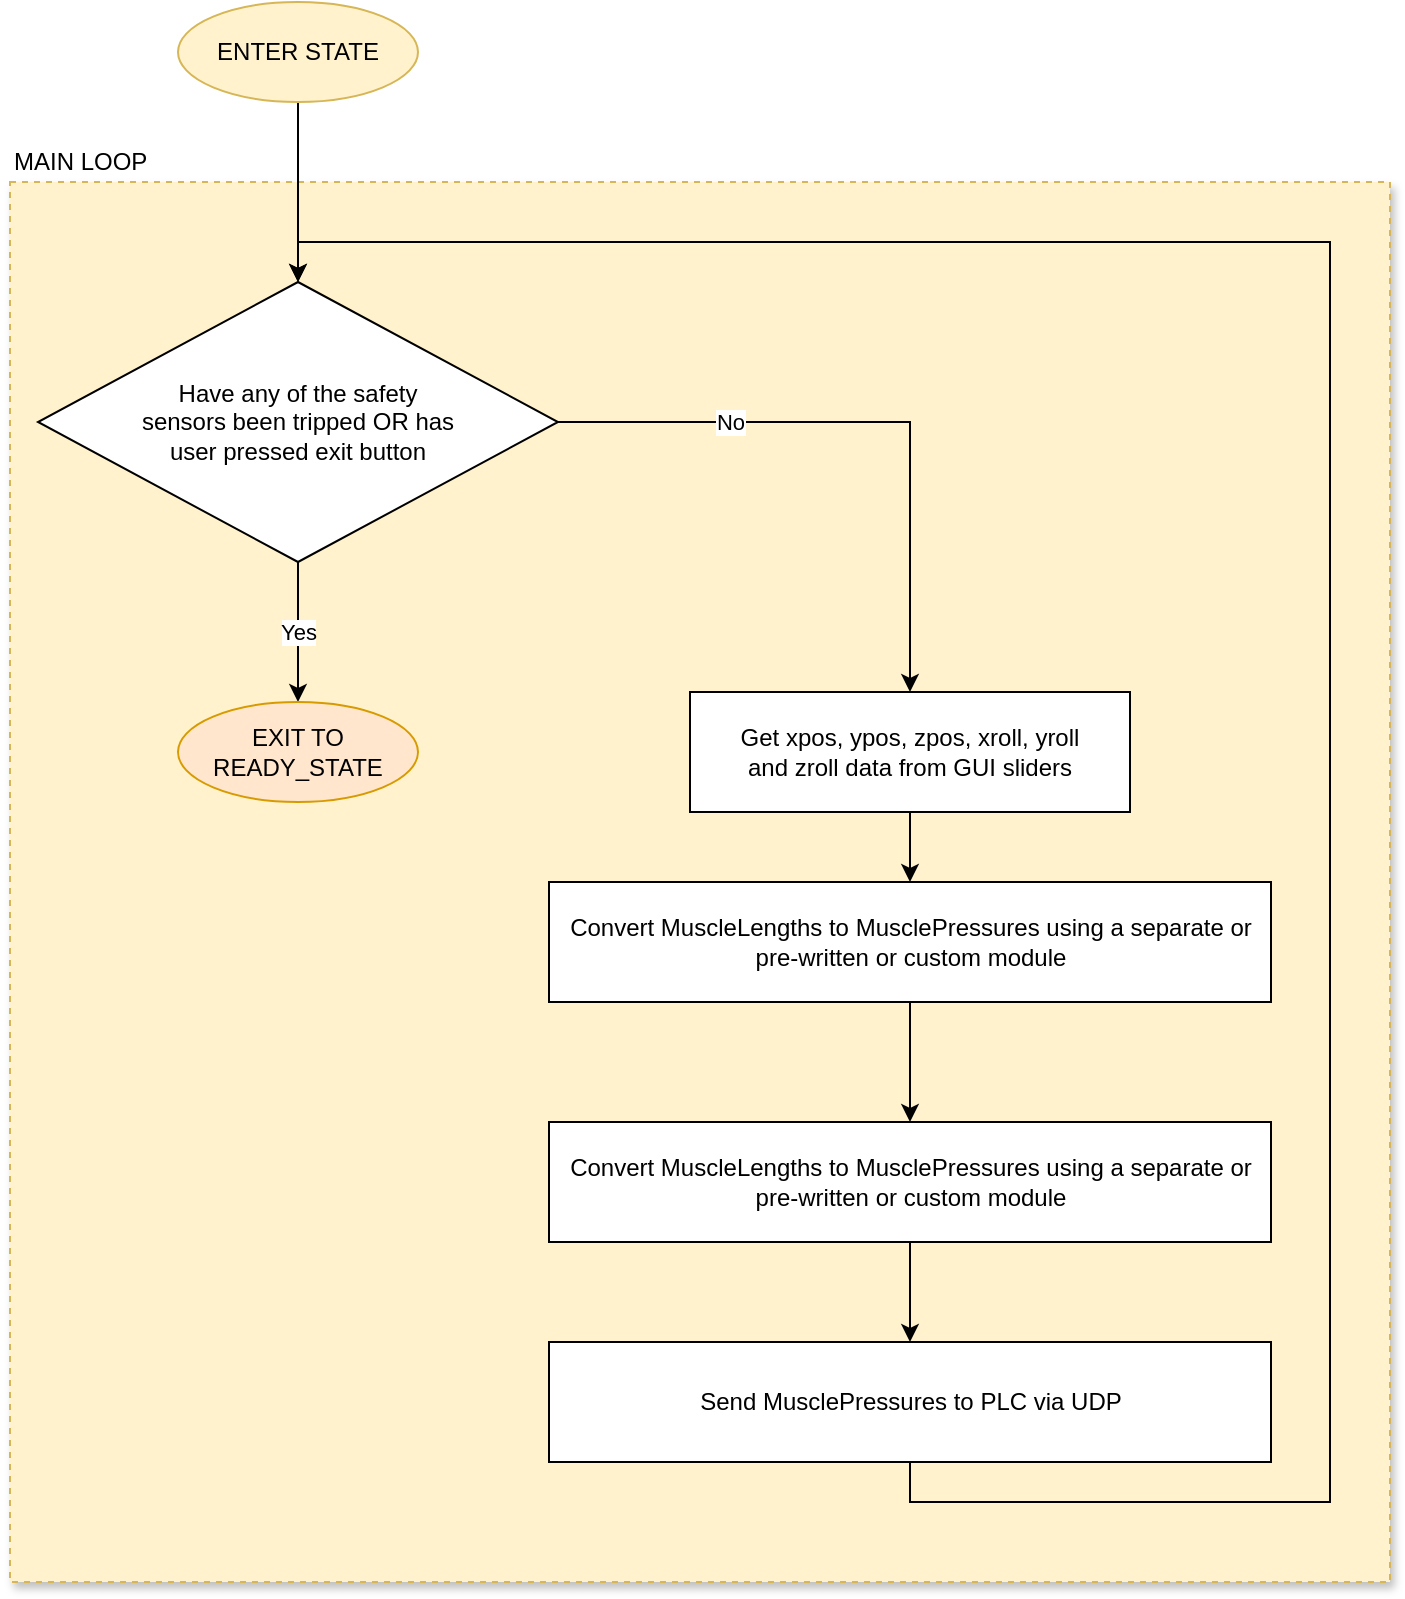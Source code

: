 <mxfile version="13.9.9" type="device"><diagram id="osefzfLLEcr-zkczjUAJ" name="Page-1"><mxGraphModel dx="1088" dy="787" grid="1" gridSize="10" guides="1" tooltips="1" connect="1" arrows="1" fold="1" page="1" pageScale="1" pageWidth="827" pageHeight="1169" math="0" shadow="0"><root><mxCell id="0"/><mxCell id="1" parent="0"/><mxCell id="MiAgBuqY8Wvbr6F5ddpN-19" value="" style="rounded=0;whiteSpace=wrap;html=1;shadow=1;dashed=1;fillColor=#fff2cc;strokeColor=#d6b656;" vertex="1" parent="1"><mxGeometry x="140" y="190" width="690" height="700" as="geometry"/></mxCell><mxCell id="MiAgBuqY8Wvbr6F5ddpN-20" value="MAIN LOOP" style="text;html=1;strokeColor=none;fillColor=none;align=left;verticalAlign=middle;whiteSpace=wrap;rounded=0;shadow=1;dashed=1;" vertex="1" parent="1"><mxGeometry x="140" y="170" width="159" height="20" as="geometry"/></mxCell><mxCell id="MiAgBuqY8Wvbr6F5ddpN-5" value="" style="edgeStyle=orthogonalEdgeStyle;rounded=0;orthogonalLoop=1;jettySize=auto;html=1;" edge="1" parent="1" source="MiAgBuqY8Wvbr6F5ddpN-1" target="MiAgBuqY8Wvbr6F5ddpN-4"><mxGeometry relative="1" as="geometry"/></mxCell><mxCell id="MiAgBuqY8Wvbr6F5ddpN-1" value="ENTER STATE" style="ellipse;whiteSpace=wrap;html=1;fillColor=#fff2cc;strokeColor=#d6b656;" vertex="1" parent="1"><mxGeometry x="224" y="100" width="120" height="50" as="geometry"/></mxCell><mxCell id="MiAgBuqY8Wvbr6F5ddpN-7" value="Yes" style="edgeStyle=orthogonalEdgeStyle;rounded=0;orthogonalLoop=1;jettySize=auto;html=1;" edge="1" parent="1" source="MiAgBuqY8Wvbr6F5ddpN-4" target="MiAgBuqY8Wvbr6F5ddpN-6"><mxGeometry relative="1" as="geometry"/></mxCell><mxCell id="MiAgBuqY8Wvbr6F5ddpN-9" value="No" style="edgeStyle=orthogonalEdgeStyle;rounded=0;orthogonalLoop=1;jettySize=auto;html=1;exitX=1;exitY=0.5;exitDx=0;exitDy=0;" edge="1" parent="1" source="MiAgBuqY8Wvbr6F5ddpN-4" target="MiAgBuqY8Wvbr6F5ddpN-8"><mxGeometry x="-0.447" relative="1" as="geometry"><mxPoint as="offset"/></mxGeometry></mxCell><mxCell id="MiAgBuqY8Wvbr6F5ddpN-4" value="Have any of the safety sensors been tripped OR has user pressed exit button" style="rhombus;whiteSpace=wrap;html=1;spacing=50;" vertex="1" parent="1"><mxGeometry x="154" y="240" width="260" height="140" as="geometry"/></mxCell><mxCell id="MiAgBuqY8Wvbr6F5ddpN-6" value="EXIT TO READY_STATE" style="ellipse;whiteSpace=wrap;html=1;fillColor=#ffe6cc;strokeColor=#d79b00;" vertex="1" parent="1"><mxGeometry x="224" y="450" width="120" height="50" as="geometry"/></mxCell><mxCell id="MiAgBuqY8Wvbr6F5ddpN-15" value="" style="edgeStyle=orthogonalEdgeStyle;rounded=0;orthogonalLoop=1;jettySize=auto;html=1;" edge="1" parent="1" source="MiAgBuqY8Wvbr6F5ddpN-8" target="MiAgBuqY8Wvbr6F5ddpN-11"><mxGeometry relative="1" as="geometry"/></mxCell><mxCell id="MiAgBuqY8Wvbr6F5ddpN-8" value="Get xpos, ypos, zpos, xroll, yroll and zroll data from GUI sliders" style="rounded=0;whiteSpace=wrap;html=1;spacing=20;" vertex="1" parent="1"><mxGeometry x="480" y="445" width="220" height="60" as="geometry"/></mxCell><mxCell id="MiAgBuqY8Wvbr6F5ddpN-16" value="" style="edgeStyle=orthogonalEdgeStyle;rounded=0;orthogonalLoop=1;jettySize=auto;html=1;" edge="1" parent="1" source="MiAgBuqY8Wvbr6F5ddpN-11" target="MiAgBuqY8Wvbr6F5ddpN-13"><mxGeometry relative="1" as="geometry"/></mxCell><mxCell id="MiAgBuqY8Wvbr6F5ddpN-11" value="Convert MuscleLengths to MusclePressures using a separate or&lt;br&gt;pre-written or custom module" style="rounded=0;whiteSpace=wrap;html=1;" vertex="1" parent="1"><mxGeometry x="409.5" y="540" width="361" height="60" as="geometry"/></mxCell><mxCell id="MiAgBuqY8Wvbr6F5ddpN-12" style="edgeStyle=orthogonalEdgeStyle;rounded=0;orthogonalLoop=1;jettySize=auto;html=1;exitX=0.5;exitY=1;exitDx=0;exitDy=0;" edge="1" parent="1" source="MiAgBuqY8Wvbr6F5ddpN-13" target="MiAgBuqY8Wvbr6F5ddpN-14"><mxGeometry x="129.5" y="-50" as="geometry"/></mxCell><mxCell id="MiAgBuqY8Wvbr6F5ddpN-13" value="Convert MuscleLengths to MusclePressures using a separate or&lt;br&gt;pre-written or custom module" style="rounded=0;whiteSpace=wrap;html=1;" vertex="1" parent="1"><mxGeometry x="409.5" y="660" width="361" height="60" as="geometry"/></mxCell><mxCell id="MiAgBuqY8Wvbr6F5ddpN-17" style="edgeStyle=orthogonalEdgeStyle;rounded=0;orthogonalLoop=1;jettySize=auto;html=1;exitX=0.5;exitY=1;exitDx=0;exitDy=0;entryX=0.5;entryY=0;entryDx=0;entryDy=0;" edge="1" parent="1" source="MiAgBuqY8Wvbr6F5ddpN-14" target="MiAgBuqY8Wvbr6F5ddpN-4"><mxGeometry relative="1" as="geometry"><Array as="points"><mxPoint x="590" y="850"/><mxPoint x="800" y="850"/><mxPoint x="800" y="220"/><mxPoint x="284" y="220"/></Array></mxGeometry></mxCell><mxCell id="MiAgBuqY8Wvbr6F5ddpN-14" value="Send MusclePressures to PLC via UDP" style="rounded=0;whiteSpace=wrap;html=1;" vertex="1" parent="1"><mxGeometry x="409.5" y="770" width="361" height="60" as="geometry"/></mxCell></root></mxGraphModel></diagram></mxfile>